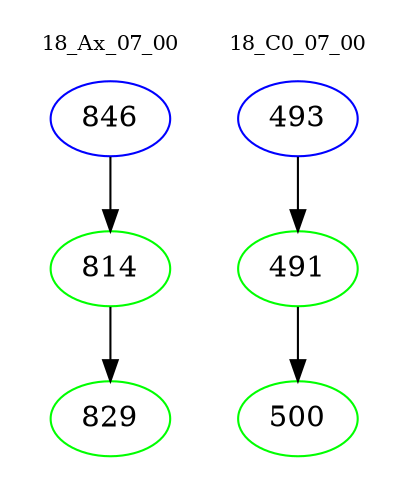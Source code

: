 digraph{
subgraph cluster_0 {
color = white
label = "18_Ax_07_00";
fontsize=10;
T0_846 [label="846", color="blue"]
T0_846 -> T0_814 [color="black"]
T0_814 [label="814", color="green"]
T0_814 -> T0_829 [color="black"]
T0_829 [label="829", color="green"]
}
subgraph cluster_1 {
color = white
label = "18_C0_07_00";
fontsize=10;
T1_493 [label="493", color="blue"]
T1_493 -> T1_491 [color="black"]
T1_491 [label="491", color="green"]
T1_491 -> T1_500 [color="black"]
T1_500 [label="500", color="green"]
}
}
